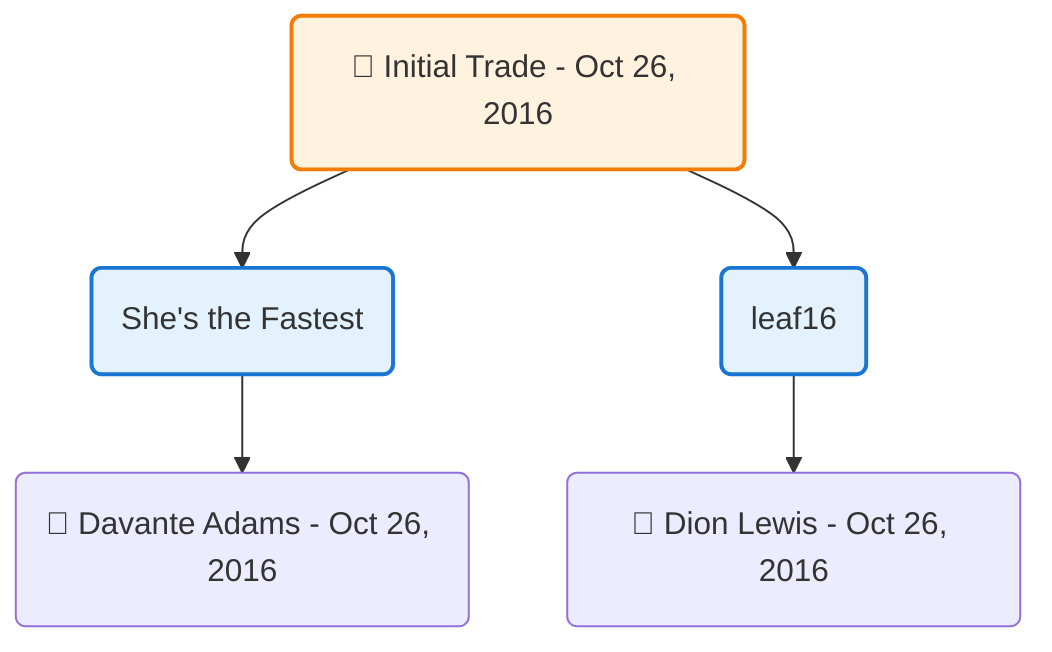 flowchart TD

    TRADE_MAIN("🔄 Initial Trade - Oct 26, 2016")
    TEAM_1("She's the Fastest")
    TEAM_2("leaf16")
    NODE_480d71e7-0f0d-4a42-974d-0c0b6422ce57("🔄 Davante Adams - Oct 26, 2016")
    NODE_f0800dc8-3e13-48b0-aef1-58ed5380505c("🔄 Dion Lewis - Oct 26, 2016")

    TRADE_MAIN --> TEAM_1
    TRADE_MAIN --> TEAM_2
    TEAM_1 --> NODE_480d71e7-0f0d-4a42-974d-0c0b6422ce57
    TEAM_2 --> NODE_f0800dc8-3e13-48b0-aef1-58ed5380505c

    %% Node styling
    classDef teamNode fill:#e3f2fd,stroke:#1976d2,stroke-width:2px
    classDef tradeNode fill:#fff3e0,stroke:#f57c00,stroke-width:2px
    classDef playerNode fill:#f3e5f5,stroke:#7b1fa2,stroke-width:1px
    classDef nonRootPlayerNode fill:#f5f5f5,stroke:#757575,stroke-width:1px
    classDef endNode fill:#ffebee,stroke:#c62828,stroke-width:2px
    classDef waiverNode fill:#e8f5e8,stroke:#388e3c,stroke-width:2px
    classDef championshipNode fill:#fff9c4,stroke:#f57f17,stroke-width:3px

    class TEAM_1,TEAM_2 teamNode
    class TRADE_MAIN tradeNode